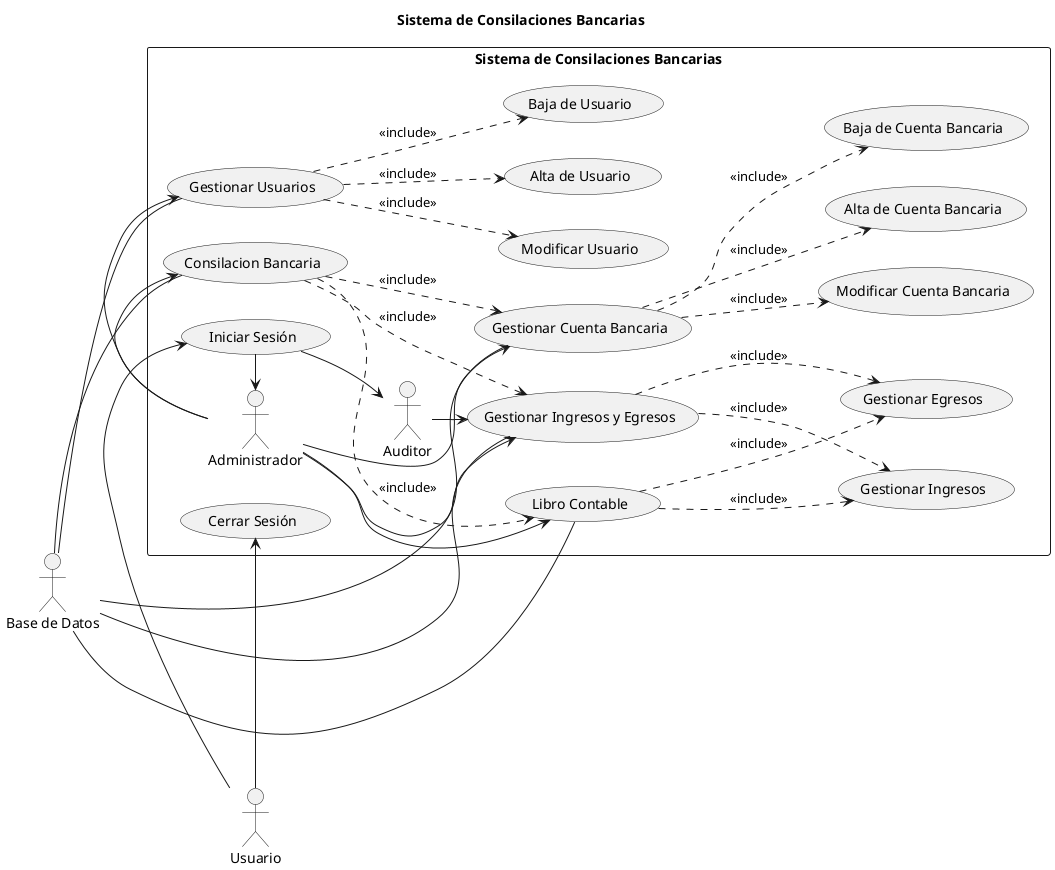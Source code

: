 @startuml auditoria
title Sistema de Consilaciones Bancarias
left to right direction

actor "Usuario" as Usuario

rectangle "Sistema de Consilaciones Bancarias" {
    Usuario -> (Iniciar Sesión)
    Usuario -> (Cerrar Sesión)
    
    actor "Administrador" as admin
    actor "Auditor" as auditor

    (Iniciar Sesión) -> admin
    (Iniciar Sesión) -> auditor

    admin -> (Gestionar Usuarios)
    admin -> (Gestionar Cuenta Bancaria)
    admin -> (Consilacion Bancaria)
    admin -> (Gestionar Ingresos y Egresos)
    admin -> (Libro Contable) 

    auditor -> (Gestionar Ingresos y Egresos)

    ' includes y extends
    (Consilacion Bancaria) .-> (Gestionar Ingresos y Egresos) : <<include>>
    (Consilacion Bancaria) .-> (Libro Contable) : <<include>>
    (Consilacion Bancaria) .-> (Gestionar Cuenta Bancaria) : <<include>>

    (Gestionar Usuarios) .-> (Alta de Usuario) : <<include>>
    (Gestionar Usuarios) .-> (Baja de Usuario) : <<include>>
    (Gestionar Usuarios) .-> (Modificar Usuario) : <<include>>

    (Gestionar Cuenta Bancaria) .-> (Alta de Cuenta Bancaria) : <<include>>
    (Gestionar Cuenta Bancaria) .-> (Baja de Cuenta Bancaria) : <<include>>
    (Gestionar Cuenta Bancaria) .-> (Modificar Cuenta Bancaria) : <<include>>

    (Gestionar Ingresos y Egresos) .-> (Gestionar Ingresos) : <<include>>
    (Gestionar Ingresos y Egresos) .-> (Gestionar Egresos) : <<include>>
    ' (Ingresos y Egresos) .-> (Modificar Ingresos) : <<include>>
    ' (Ingresos y Egresos) .-> (Modificar Egresos) : <<include>>

    (Libro Contable) .-> (Gestionar Ingresos) : <<include>>
    (Libro Contable) .-> (Gestionar Egresos) : <<include>>

}

actor "Base de Datos" as db

db -- (Gestionar Usuarios)
db -- (Gestionar Cuenta Bancaria)
db -- (Consilacion Bancaria)
db -- (Gestionar Ingresos y Egresos)
db -- (Libro Contable)

@enduml